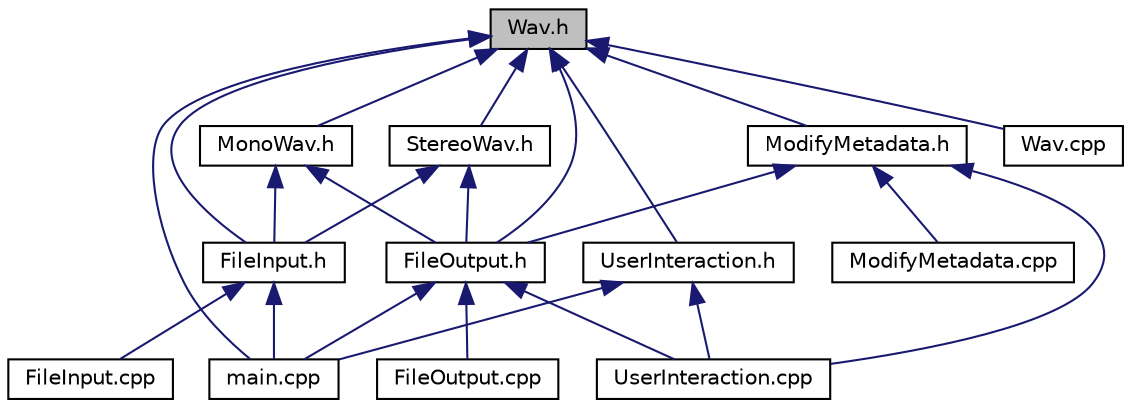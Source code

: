 digraph "Wav.h"
{
  edge [fontname="Helvetica",fontsize="10",labelfontname="Helvetica",labelfontsize="10"];
  node [fontname="Helvetica",fontsize="10",shape=record];
  Node6 [label="Wav.h",height=0.2,width=0.4,color="black", fillcolor="grey75", style="filled", fontcolor="black"];
  Node6 -> Node7 [dir="back",color="midnightblue",fontsize="10",style="solid",fontname="Helvetica"];
  Node7 [label="FileInput.h",height=0.2,width=0.4,color="black", fillcolor="white", style="filled",URL="$d9/dbf/FileInput_8h.html"];
  Node7 -> Node8 [dir="back",color="midnightblue",fontsize="10",style="solid",fontname="Helvetica"];
  Node8 [label="FileInput.cpp",height=0.2,width=0.4,color="black", fillcolor="white", style="filled",URL="$d6/d08/FileInput_8cpp.html"];
  Node7 -> Node9 [dir="back",color="midnightblue",fontsize="10",style="solid",fontname="Helvetica"];
  Node9 [label="main.cpp",height=0.2,width=0.4,color="black", fillcolor="white", style="filled",URL="$df/d0a/main_8cpp.html"];
  Node6 -> Node10 [dir="back",color="midnightblue",fontsize="10",style="solid",fontname="Helvetica"];
  Node10 [label="MonoWav.h",height=0.2,width=0.4,color="black", fillcolor="white", style="filled",URL="$dc/d6e/MonoWav_8h.html"];
  Node10 -> Node7 [dir="back",color="midnightblue",fontsize="10",style="solid",fontname="Helvetica"];
  Node10 -> Node11 [dir="back",color="midnightblue",fontsize="10",style="solid",fontname="Helvetica"];
  Node11 [label="FileOutput.h",height=0.2,width=0.4,color="black", fillcolor="white", style="filled",URL="$d4/d12/FileOutput_8h.html"];
  Node11 -> Node12 [dir="back",color="midnightblue",fontsize="10",style="solid",fontname="Helvetica"];
  Node12 [label="FileOutput.cpp",height=0.2,width=0.4,color="black", fillcolor="white", style="filled",URL="$d7/d1e/FileOutput_8cpp.html"];
  Node11 -> Node9 [dir="back",color="midnightblue",fontsize="10",style="solid",fontname="Helvetica"];
  Node11 -> Node13 [dir="back",color="midnightblue",fontsize="10",style="solid",fontname="Helvetica"];
  Node13 [label="UserInteraction.cpp",height=0.2,width=0.4,color="black", fillcolor="white", style="filled",URL="$d4/d25/UserInteraction_8cpp.html"];
  Node6 -> Node14 [dir="back",color="midnightblue",fontsize="10",style="solid",fontname="Helvetica"];
  Node14 [label="StereoWav.h",height=0.2,width=0.4,color="black", fillcolor="white", style="filled",URL="$d2/d1b/StereoWav_8h.html"];
  Node14 -> Node7 [dir="back",color="midnightblue",fontsize="10",style="solid",fontname="Helvetica"];
  Node14 -> Node11 [dir="back",color="midnightblue",fontsize="10",style="solid",fontname="Helvetica"];
  Node6 -> Node15 [dir="back",color="midnightblue",fontsize="10",style="solid",fontname="Helvetica"];
  Node15 [label="ModifyMetadata.h",height=0.2,width=0.4,color="black", fillcolor="white", style="filled",URL="$d7/d5c/ModifyMetadata_8h.html"];
  Node15 -> Node11 [dir="back",color="midnightblue",fontsize="10",style="solid",fontname="Helvetica"];
  Node15 -> Node16 [dir="back",color="midnightblue",fontsize="10",style="solid",fontname="Helvetica"];
  Node16 [label="ModifyMetadata.cpp",height=0.2,width=0.4,color="black", fillcolor="white", style="filled",URL="$d3/de0/ModifyMetadata_8cpp.html"];
  Node15 -> Node13 [dir="back",color="midnightblue",fontsize="10",style="solid",fontname="Helvetica"];
  Node6 -> Node11 [dir="back",color="midnightblue",fontsize="10",style="solid",fontname="Helvetica"];
  Node6 -> Node9 [dir="back",color="midnightblue",fontsize="10",style="solid",fontname="Helvetica"];
  Node6 -> Node17 [dir="back",color="midnightblue",fontsize="10",style="solid",fontname="Helvetica"];
  Node17 [label="UserInteraction.h",height=0.2,width=0.4,color="black", fillcolor="white", style="filled",URL="$d5/d90/UserInteraction_8h.html"];
  Node17 -> Node9 [dir="back",color="midnightblue",fontsize="10",style="solid",fontname="Helvetica"];
  Node17 -> Node13 [dir="back",color="midnightblue",fontsize="10",style="solid",fontname="Helvetica"];
  Node6 -> Node18 [dir="back",color="midnightblue",fontsize="10",style="solid",fontname="Helvetica"];
  Node18 [label="Wav.cpp",height=0.2,width=0.4,color="black", fillcolor="white", style="filled",URL="$df/d14/Wav_8cpp.html"];
}
